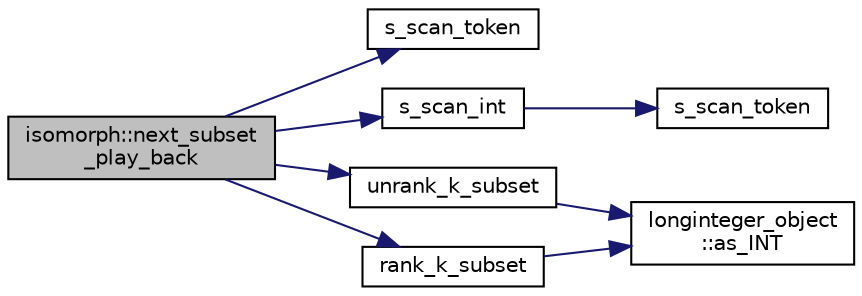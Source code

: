digraph "isomorph::next_subset_play_back"
{
  edge [fontname="Helvetica",fontsize="10",labelfontname="Helvetica",labelfontsize="10"];
  node [fontname="Helvetica",fontsize="10",shape=record];
  rankdir="LR";
  Node8595 [label="isomorph::next_subset\l_play_back",height=0.2,width=0.4,color="black", fillcolor="grey75", style="filled", fontcolor="black"];
  Node8595 -> Node8596 [color="midnightblue",fontsize="10",style="solid",fontname="Helvetica"];
  Node8596 [label="s_scan_token",height=0.2,width=0.4,color="black", fillcolor="white", style="filled",URL="$d5/db4/io__and__os_8h.html#a8d1a4ad92d09138f7a1a7e389469ed45"];
  Node8595 -> Node8597 [color="midnightblue",fontsize="10",style="solid",fontname="Helvetica"];
  Node8597 [label="s_scan_int",height=0.2,width=0.4,color="black", fillcolor="white", style="filled",URL="$d5/db4/io__and__os_8h.html#ab43cab8ae063700a2fc82113b69eea5f"];
  Node8597 -> Node8598 [color="midnightblue",fontsize="10",style="solid",fontname="Helvetica"];
  Node8598 [label="s_scan_token",height=0.2,width=0.4,color="black", fillcolor="white", style="filled",URL="$d4/d74/util_8_c.html#a8d1a4ad92d09138f7a1a7e389469ed45"];
  Node8595 -> Node8599 [color="midnightblue",fontsize="10",style="solid",fontname="Helvetica"];
  Node8599 [label="unrank_k_subset",height=0.2,width=0.4,color="black", fillcolor="white", style="filled",URL="$d2/d7c/combinatorics_8_c.html#a709dbec12f4da5bb02b9352d45a2c77d"];
  Node8599 -> Node8600 [color="midnightblue",fontsize="10",style="solid",fontname="Helvetica"];
  Node8600 [label="longinteger_object\l::as_INT",height=0.2,width=0.4,color="black", fillcolor="white", style="filled",URL="$dd/d7e/classlonginteger__object.html#afb992d4679a6741acc63c8bcba27971e"];
  Node8595 -> Node8601 [color="midnightblue",fontsize="10",style="solid",fontname="Helvetica"];
  Node8601 [label="rank_k_subset",height=0.2,width=0.4,color="black", fillcolor="white", style="filled",URL="$d2/d7c/combinatorics_8_c.html#a8ec9127fb82ee9dfa337c897c7060a57"];
  Node8601 -> Node8600 [color="midnightblue",fontsize="10",style="solid",fontname="Helvetica"];
}
